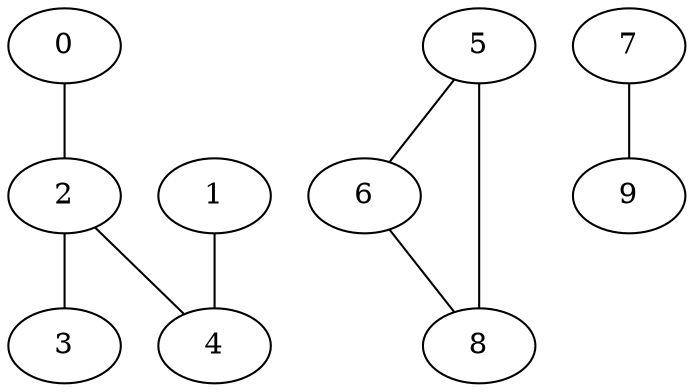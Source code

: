 strict graph {
0;
1;
2;
3;
4;
5;
6;
7;
8;
9;
0 -- 2 [weight=10];
1 -- 4 [weight=4];
2 -- 3 [weight=9];
2 -- 4 [weight=6];
5 -- 6 [weight=3];
5 -- 8 [weight=10];
6 -- 8 [weight=6];
7 -- 9 [weight=3];
}
